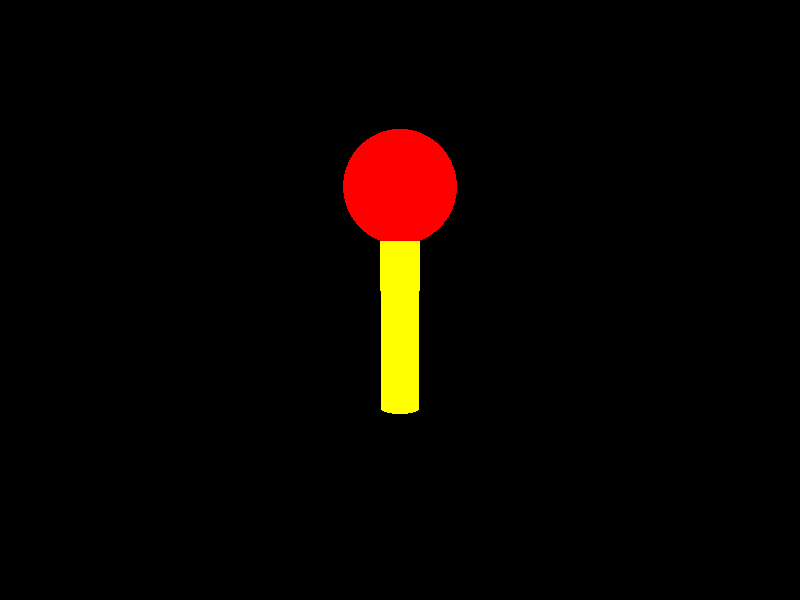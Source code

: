 camera { location<-4, 3, -10> look_at<0, 2, 0> }

light_source { <2, 10, -3> color rgb<1, 1, 1> }
light_source { <-2, 3, -3> color rgb<1, 1, 1> }                     

#declare Lollipop =
union {   
    cylinder {
        <0, 0, 0>,
        <0, 4, 0>,
        0.35
        pigment {
            color rgb<1, 1, 0>
        }
    }
    sphere {
        <0, 4, 0>, 1
        pigment {
            color rgb<1, 0, 0>
        }
    }
}         

Lollipop